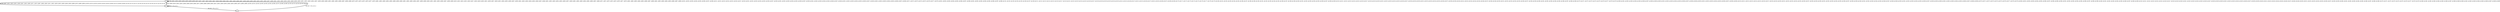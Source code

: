 digraph G {
        node [style=rounded, penwidth=3, fontsize=20, shape=oval];
        "2" -> "2" [label="@798, @801, @802, @803, @804, @805, @806, @809, @810, @811, @812, @813, @814, @817, @818, @819, @820, @821, @822, @825, @826, @827, @828, @829, @830, @833, @834, @835, @836, @837, @838, @841, @842, @843, @844, @845, @846, @849, @850, @851, @852, @853, @854, @857, @858, @859, @860, @861, @862, @865, @866, @867, @868, @869, @870, @873, @874, @875, @876, @877, @878, @881, @882, @883, @884, @885, @886, @889, @890, @891, @892, @893, @894, @897, @898, @899, @900, @901, @902, @905, @906, @907, @908, @909, @910, @913, @914, @915, @916, @917, @918, @919, @920, @921, @926, @927, @928, @931, @934, @935, @936, @937, @938, @941, @942, @943, @944, @945, @946, @947, @948, @951, @952, @953, @954, @955, @956, @957, @958, @961, @962, @963, @964, @965, @966, @967, @968, @971, @972, @973, @974, @975, @976, @977, @978, @981, @982, @983, @984, @985, @986, @987, @988, @991, @992, @993, @994, @995, @996, @997, @998, @1001, @1002, @1003, @1004, @1005, @1006, @1007, @1008, @1011, @1012, @1013, @1014, @1015, @1016, @1017, @1018, @1021, @1022, @1023, @1024, @1025, @1026, @1027, @1028, @1031, @1032, @1033, @1034, @1035, @1036, @1037, @1038, @1041, @1042, @1043, @1044, @1045, @1046, @1047, @1048, @1051, @1052, @1053, @1054, @1055, @1056, @1057, @1058, @1061, @1062, @1063, @1064, @1065, @1066, @1067, @1068, @1071, @1072, @1073, @1074, @1075, @1076, @1077, @1078, @1081, @1082, @1083, @1084, @1085, @1086, @1087, @1088, @1091, @1092, @1093, @1094, @1095, @1096, @1097, @1098, @1101, @1102, @1103, @1104, @1105, @1106, @1107, @1108, @1111, @1112, @1113, @1114, @1115, @1116, @1117, @1118, @1121, @1122, @1123, @1124, @1125, @1126, @1127, @1128, @1129, @1130, @1133, @1134, @1135, @1141, @1142, @1146, @1147, @1151, @1152, @1156, @1157, @1161, @1162, @1166, @1167, @1168, @1169, @1170, @1171, @1172, @1173, @1174, @1175, @1176, @1177, @1178, @1179, @1180, @1181, @1182, @1183, @1184, @1185, @1186, @1187, @1188, @1189, @1190, @1191, @1192, @1193, @1194, @1195, @1196, @1197, @1198, @1199, @1200, @1201, @1202, @1203, @1204, @1205, @1206, @1207, @1208, @1209, @1210, @1211, @1212, @1213, @1214, @1215, @1216, @1217, @1218, @1219, @1220, @1221, @1222, @1223, @1224, @1225, @1226, @1227, @1228, @1229, @1230, @1231, @1232, @1233, @1234, @1235, @1236, @1237, @1238, @1239, @1240, @1241, @1242, @1243, @1244, @1245, @1246, @1247, @1248, @1249, @1250, @1251, @1252, @1253, @1254, @1255, @1256, @1257, @1258, @1259, @1260, @1261, @1262, @1263, @1264, @1265, @1266, @1267, @1268, @1269, @1270, @1271, @1272, @1273, @1274, @1275, @1276, @1277, @1278, @1279, @1280, @1281, @1282, @1283, @1284, @1285, @1286, @1287, @1288, @1289, @1290, @1291, @1292, @1293, @1294, @1295, @1296, @1297, @1298, @1299, @1300, @1301, @1302, @1303, @1304, @1305, @1306, @1307, @1308, @1309, @1310, @1311, @1312, @1313, @1314, @1315, @1316, @1317, @1318, @1319, @1320, @1321, @1322, @1323, @1324, @1325, @1326, @1327, @1328, @1329, @1330, @1331, @1332, @1333, @1334, @1335, @1336, @1337, @1338, @1339, @1340, @1341, @1342, @1343, @1344, @1345, @1346, @1347, @1348, @1349, @1350, @1351, @1352, @1353, @1354, @1355, @1356, @1357, @1358, @1359, @1360, @1361, @1362, @1363, @1364, @1365, @1366, @1367, @1368, @1369, @1370, @1371, @1372, @1373, @1374, @1375, @1376, @1377, @1378, @1379, @1380, @1381, @1382, @1383, @1384, @1385, @1386, @1387, @1388, @1389, @1390, @1391, @1392, @1393, @1394, @1395, @1396, @1397, @1398, @1399, @1400, @1401, @1402, @1403, @1404, @1405, @1406, @1407, @1408, @1409, @1410, @1411, @1412, @1413, @1414, @1415, @1416, @1417, @1418, @1419, @1420, @1421, @1422, @1423, @1424, @1425, @1426, @1427, @1428, @1429, @1430, @1431, @1432, @1433, @1434, @1435, @1436, @1437, @1438, @1439, @1440, @1441, @1442, @1443, @1444, @1445, @1446, @1447, @1448, @1449, @1450, @1451, @1452, @1453, @1454, @1455, @1456, @1457, @1458, @1459, @1460, @1461, @1462, @1463, @1464, @1465, @1466, @1467, @1468, @1469, @1470, @1471, @1472, @1473, @1474, @1475, @1476, @1477, @1478, @1479, @1480, @1481, @1482, @1483, @1484, @1485, @1486, @1487, @1488, @1489, @1490, @1491, @1492, @1493, @1494, @1495, @1496, @1497, @1498, @1499", color=black,arrowsize=1,style=bold,penwidth=3,fontsize=20];
"2" -> "3" [label="@799, @807, @815, @823, @831, @839, @847, @855, @863, @871, @879, @887, @895, @903, @911, @922, @929, @932, @939, @949, @959, @969, @979, @989, @999, @1009, @1019, @1029, @1039, @1049, @1059, @1069, @1079, @1089, @1099, @1109, @1119, @1131, @1136, @1138, @1143, @1148, @1153, @1158, @1163", color=black,arrowsize=1,style=bold,penwidth=3,fontsize=20];
"3" -> "2" [label="@800, @808, @816, @824, @832, @840, @848, @856, @864, @872, @880, @888, @896, @904, @912, @925, @930, @933, @940, @950, @960, @970, @980, @990, @1000, @1010, @1020, @1030, @1040, @1050, @1060, @1070, @1080, @1090, @1100, @1110, @1120, @1132, @1137", color=black,arrowsize=1,style=bold,penwidth=3,fontsize=20];
"3" -> "3" [label="@923 + 1*n, n=0..1", color=black,arrowsize=1,style=bold,penwidth=3,fontsize=20];
"3" -> "4" [label="@1139 + 5*n, n=0..5", color=black,arrowsize=1,style=bold,penwidth=3,fontsize=20];
"4" -> "2" [label="@1140 + 5*n, n=0..5", color=black,arrowsize=1,style=bold,penwidth=3,fontsize=20];
}

